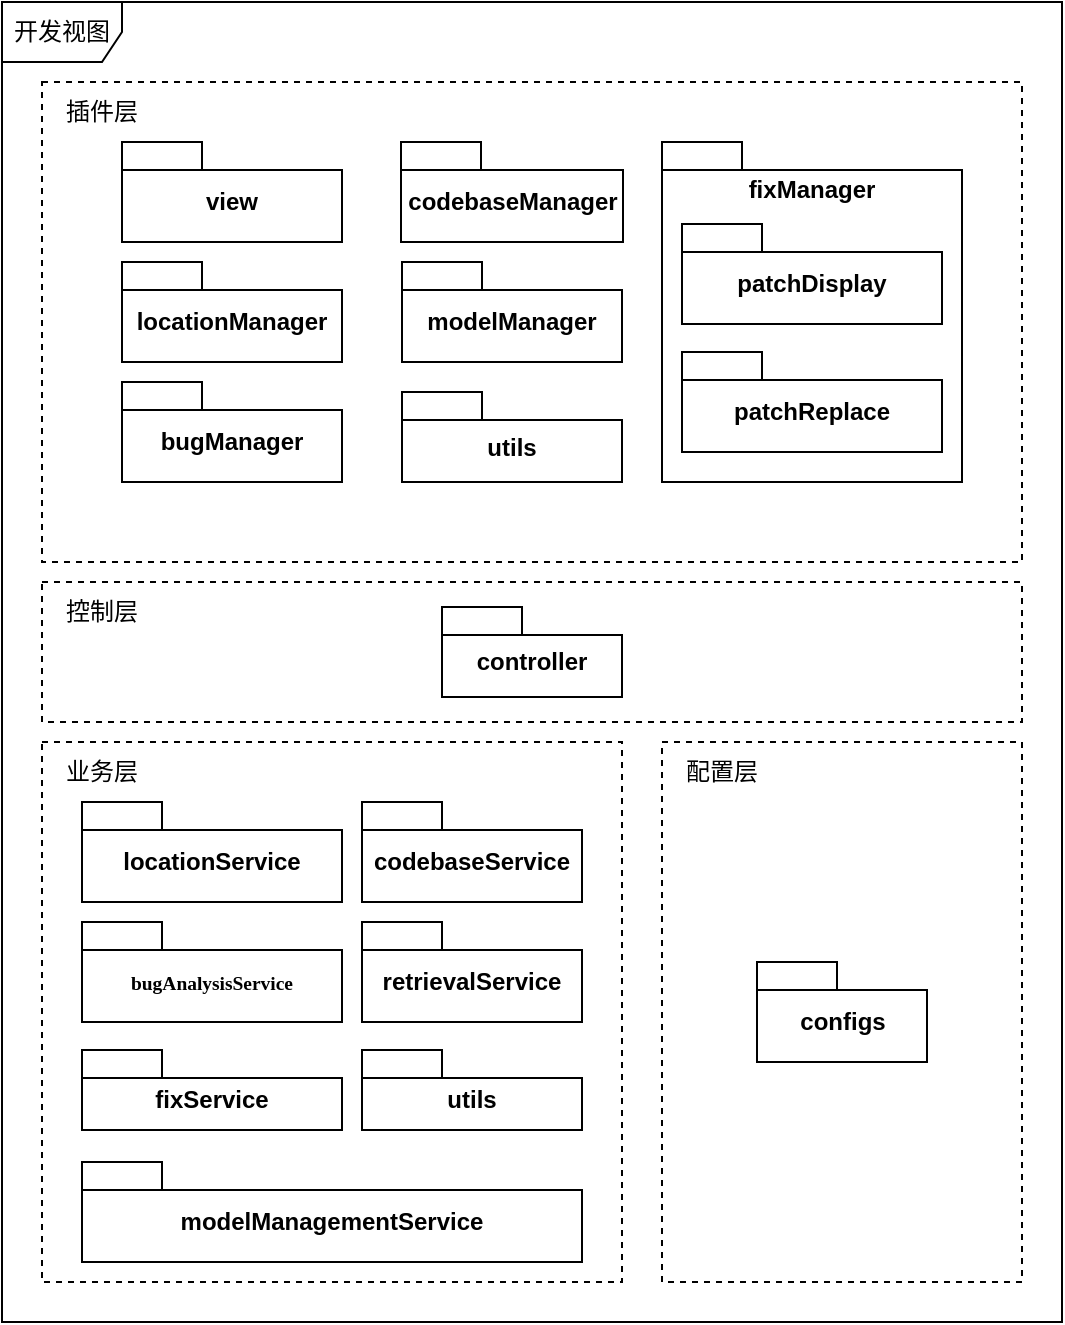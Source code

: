 <mxfile version="26.2.12">
  <diagram name="第 1 页" id="FJdkHCNYhGXmDtE9kytg">
    <mxGraphModel dx="1644" dy="1022" grid="1" gridSize="10" guides="1" tooltips="1" connect="1" arrows="1" fold="1" page="1" pageScale="1" pageWidth="827" pageHeight="1169" math="0" shadow="0">
      <root>
        <mxCell id="0" />
        <mxCell id="1" parent="0" />
        <mxCell id="sR5XJDnUUBAgJ37JUFI8-1" value="开发视图" style="shape=umlFrame;whiteSpace=wrap;html=1;pointerEvents=0;" vertex="1" parent="1">
          <mxGeometry x="40" y="30" width="530" height="660" as="geometry" />
        </mxCell>
        <mxCell id="sR5XJDnUUBAgJ37JUFI8-3" value="" style="rounded=0;whiteSpace=wrap;html=1;dashed=1;" vertex="1" parent="1">
          <mxGeometry x="60" y="70" width="490" height="240" as="geometry" />
        </mxCell>
        <mxCell id="sR5XJDnUUBAgJ37JUFI8-4" value="" style="rounded=0;whiteSpace=wrap;html=1;dashed=1;" vertex="1" parent="1">
          <mxGeometry x="60" y="400" width="290" height="270" as="geometry" />
        </mxCell>
        <mxCell id="sR5XJDnUUBAgJ37JUFI8-5" value="" style="rounded=0;whiteSpace=wrap;html=1;strokeColor=default;dashed=1;" vertex="1" parent="1">
          <mxGeometry x="60" y="320" width="490" height="70" as="geometry" />
        </mxCell>
        <mxCell id="sR5XJDnUUBAgJ37JUFI8-6" value="插件层" style="text;html=1;align=center;verticalAlign=middle;whiteSpace=wrap;rounded=0;" vertex="1" parent="1">
          <mxGeometry x="60" y="70" width="60" height="30" as="geometry" />
        </mxCell>
        <mxCell id="sR5XJDnUUBAgJ37JUFI8-7" value="控制层" style="text;html=1;align=center;verticalAlign=middle;whiteSpace=wrap;rounded=0;" vertex="1" parent="1">
          <mxGeometry x="60" y="320" width="60" height="30" as="geometry" />
        </mxCell>
        <mxCell id="sR5XJDnUUBAgJ37JUFI8-8" value="业务层" style="text;html=1;align=center;verticalAlign=middle;whiteSpace=wrap;rounded=0;" vertex="1" parent="1">
          <mxGeometry x="60" y="400" width="60" height="30" as="geometry" />
        </mxCell>
        <mxCell id="sR5XJDnUUBAgJ37JUFI8-9" value="view" style="shape=folder;fontStyle=1;spacingTop=10;tabWidth=40;tabHeight=14;tabPosition=left;html=1;whiteSpace=wrap;" vertex="1" parent="1">
          <mxGeometry x="100" y="100" width="110" height="50" as="geometry" />
        </mxCell>
        <mxCell id="sR5XJDnUUBAgJ37JUFI8-10" value="bugManager" style="shape=folder;fontStyle=1;spacingTop=10;tabWidth=40;tabHeight=14;tabPosition=left;html=1;whiteSpace=wrap;" vertex="1" parent="1">
          <mxGeometry x="100" y="220" width="110" height="50" as="geometry" />
        </mxCell>
        <mxCell id="sR5XJDnUUBAgJ37JUFI8-11" value="modelManager" style="shape=folder;fontStyle=1;spacingTop=10;tabWidth=40;tabHeight=14;tabPosition=left;html=1;whiteSpace=wrap;" vertex="1" parent="1">
          <mxGeometry x="240" y="160" width="110" height="50" as="geometry" />
        </mxCell>
        <mxCell id="sR5XJDnUUBAgJ37JUFI8-12" value="codebaseManager" style="shape=folder;fontStyle=1;spacingTop=10;tabWidth=40;tabHeight=14;tabPosition=left;html=1;whiteSpace=wrap;" vertex="1" parent="1">
          <mxGeometry x="239.5" y="100" width="111" height="50" as="geometry" />
        </mxCell>
        <mxCell id="sR5XJDnUUBAgJ37JUFI8-13" value="fixManager" style="shape=folder;fontStyle=1;spacingTop=10;tabWidth=40;tabHeight=14;tabPosition=left;html=1;whiteSpace=wrap;labelPosition=center;verticalLabelPosition=middle;align=center;verticalAlign=top;" vertex="1" parent="1">
          <mxGeometry x="370" y="100" width="150" height="170" as="geometry" />
        </mxCell>
        <mxCell id="sR5XJDnUUBAgJ37JUFI8-14" value="controller" style="shape=folder;fontStyle=1;spacingTop=10;tabWidth=40;tabHeight=14;tabPosition=left;html=1;whiteSpace=wrap;" vertex="1" parent="1">
          <mxGeometry x="260" y="332.5" width="90" height="45" as="geometry" />
        </mxCell>
        <mxCell id="sR5XJDnUUBAgJ37JUFI8-15" value="" style="rounded=0;whiteSpace=wrap;html=1;dashed=1;" vertex="1" parent="1">
          <mxGeometry x="370" y="400" width="180" height="270" as="geometry" />
        </mxCell>
        <mxCell id="sR5XJDnUUBAgJ37JUFI8-16" value="配置层" style="text;html=1;align=center;verticalAlign=middle;whiteSpace=wrap;rounded=0;" vertex="1" parent="1">
          <mxGeometry x="370" y="400" width="60" height="30" as="geometry" />
        </mxCell>
        <mxCell id="sR5XJDnUUBAgJ37JUFI8-17" value="configs" style="shape=folder;fontStyle=1;spacingTop=10;tabWidth=40;tabHeight=14;tabPosition=left;html=1;whiteSpace=wrap;" vertex="1" parent="1">
          <mxGeometry x="417.5" y="510" width="85" height="50" as="geometry" />
        </mxCell>
        <mxCell id="sR5XJDnUUBAgJ37JUFI8-18" value="utils" style="shape=folder;fontStyle=1;spacingTop=10;tabWidth=40;tabHeight=14;tabPosition=left;html=1;whiteSpace=wrap;" vertex="1" parent="1">
          <mxGeometry x="240" y="225" width="110" height="45" as="geometry" />
        </mxCell>
        <mxCell id="sR5XJDnUUBAgJ37JUFI8-19" value="utils" style="shape=folder;fontStyle=1;spacingTop=10;tabWidth=40;tabHeight=14;tabPosition=left;html=1;whiteSpace=wrap;" vertex="1" parent="1">
          <mxGeometry x="220" y="554" width="110" height="40" as="geometry" />
        </mxCell>
        <mxCell id="sR5XJDnUUBAgJ37JUFI8-20" value="modelManagementService" style="shape=folder;fontStyle=1;spacingTop=10;tabWidth=40;tabHeight=14;tabPosition=left;html=1;whiteSpace=wrap;" vertex="1" parent="1">
          <mxGeometry x="80" y="610" width="250" height="50" as="geometry" />
        </mxCell>
        <mxCell id="sR5XJDnUUBAgJ37JUFI8-21" value="codebaseService" style="shape=folder;fontStyle=1;spacingTop=10;tabWidth=40;tabHeight=14;tabPosition=left;html=1;whiteSpace=wrap;" vertex="1" parent="1">
          <mxGeometry x="220" y="430" width="110" height="50" as="geometry" />
        </mxCell>
        <mxCell id="sR5XJDnUUBAgJ37JUFI8-22" value="retrievalService" style="shape=folder;fontStyle=1;spacingTop=10;tabWidth=40;tabHeight=14;tabPosition=left;html=1;whiteSpace=wrap;" vertex="1" parent="1">
          <mxGeometry x="220" y="490" width="110" height="50" as="geometry" />
        </mxCell>
        <mxCell id="sR5XJDnUUBAgJ37JUFI8-23" value="locationManager" style="shape=folder;fontStyle=1;spacingTop=10;tabWidth=40;tabHeight=14;tabPosition=left;html=1;whiteSpace=wrap;" vertex="1" parent="1">
          <mxGeometry x="100" y="160" width="110" height="50" as="geometry" />
        </mxCell>
        <mxCell id="sR5XJDnUUBAgJ37JUFI8-24" value="locationService" style="shape=folder;fontStyle=1;spacingTop=10;tabWidth=40;tabHeight=14;tabPosition=left;html=1;whiteSpace=wrap;" vertex="1" parent="1">
          <mxGeometry x="80" y="430" width="130" height="50" as="geometry" />
        </mxCell>
        <mxCell id="sR5XJDnUUBAgJ37JUFI8-27" value="fixService" style="shape=folder;fontStyle=1;spacingTop=10;tabWidth=40;tabHeight=14;tabPosition=left;html=1;whiteSpace=wrap;" vertex="1" parent="1">
          <mxGeometry x="80" y="554" width="130" height="40" as="geometry" />
        </mxCell>
        <mxCell id="sR5XJDnUUBAgJ37JUFI8-28" value="&lt;div&gt;&lt;span style=&quot;font-size: 7.304pt; font-family: Arial-BoldMT;&quot;&gt;bugAnalysisService&lt;/span&gt;&lt;/div&gt;" style="shape=folder;fontStyle=1;spacingTop=10;tabWidth=40;tabHeight=14;tabPosition=left;html=1;whiteSpace=wrap;" vertex="1" parent="1">
          <mxGeometry x="80" y="490" width="130" height="50" as="geometry" />
        </mxCell>
        <mxCell id="sR5XJDnUUBAgJ37JUFI8-31" value="patchReplace" style="shape=folder;fontStyle=1;spacingTop=10;tabWidth=40;tabHeight=14;tabPosition=left;html=1;whiteSpace=wrap;" vertex="1" parent="1">
          <mxGeometry x="380" y="205" width="130" height="50" as="geometry" />
        </mxCell>
        <mxCell id="sR5XJDnUUBAgJ37JUFI8-32" value="patchDisplay" style="shape=folder;fontStyle=1;spacingTop=10;tabWidth=40;tabHeight=14;tabPosition=left;html=1;whiteSpace=wrap;" vertex="1" parent="1">
          <mxGeometry x="380" y="141" width="130" height="50" as="geometry" />
        </mxCell>
      </root>
    </mxGraphModel>
  </diagram>
</mxfile>
